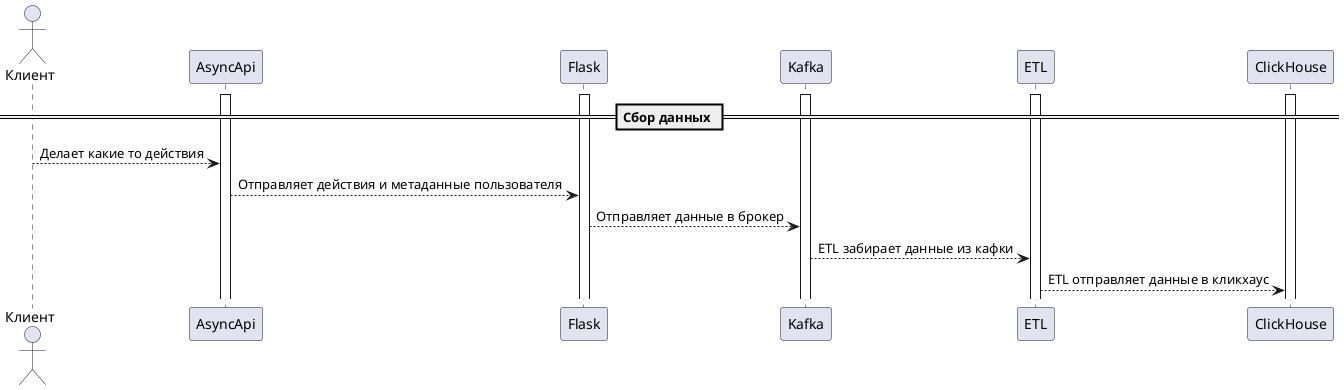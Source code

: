 @startuml
skinparam componentStyle uml2
== Сбор данных ==
actor Клиент as client
activate AsyncApi
activate Flask
activate Kafka
activate ETL
activate ClickHouse

client --> AsyncApi: Делает какие то действия
AsyncApi --> Flask: Отправляет действия и метаданные пользователя
Flask --> Kafka: Отправляет данные в брокер
Kafka --> ETL: ETL забирает данные из кафки
ETL --> ClickHouse: ETL отправляет данные в кликхаус

@enduml